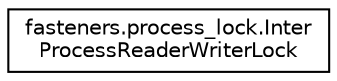 digraph "Graphical Class Hierarchy"
{
 // LATEX_PDF_SIZE
  edge [fontname="Helvetica",fontsize="10",labelfontname="Helvetica",labelfontsize="10"];
  node [fontname="Helvetica",fontsize="10",shape=record];
  rankdir="LR";
  Node0 [label="fasteners.process_lock.Inter\lProcessReaderWriterLock",height=0.2,width=0.4,color="black", fillcolor="white", style="filled",URL="$classfasteners_1_1process__lock_1_1InterProcessReaderWriterLock.html",tooltip=" "];
}

